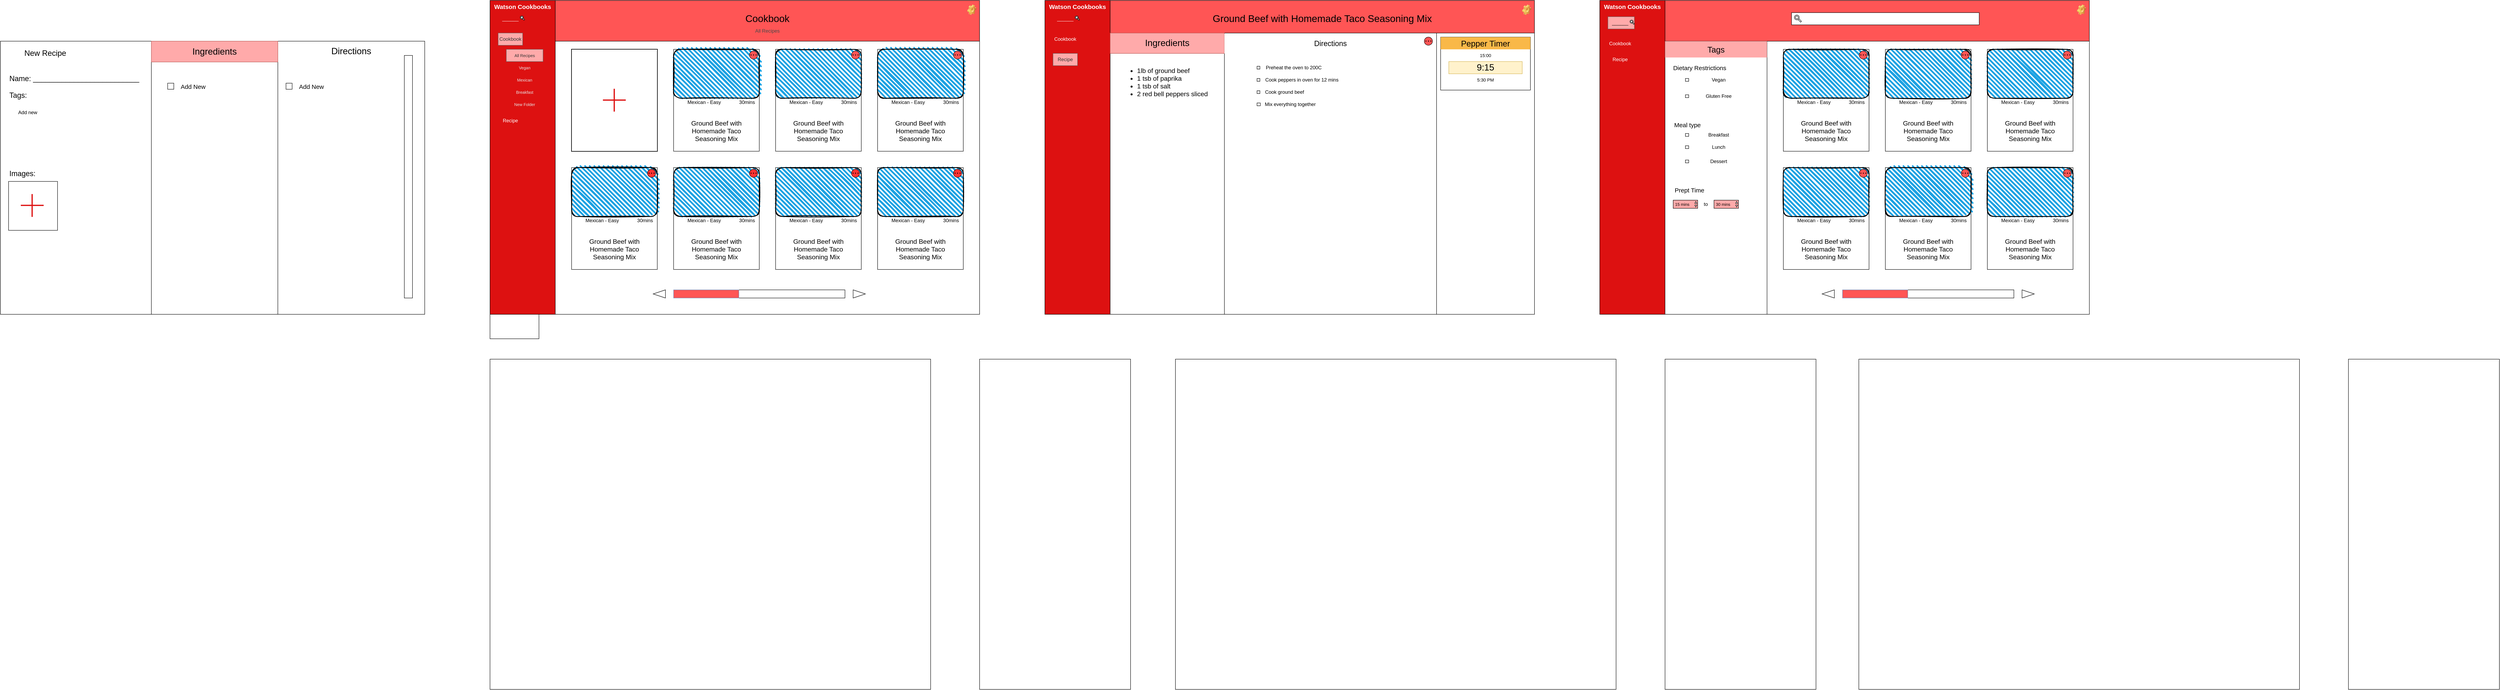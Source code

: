 <mxfile version="21.2.8" type="device">
  <diagram name="Page-1" id="7e0a89b8-554c-2b80-1dc8-d5c74ca68de4">
    <mxGraphModel dx="3236" dy="606" grid="1" gridSize="10" guides="1" tooltips="1" connect="1" arrows="1" fold="1" page="1" pageScale="1" pageWidth="1100" pageHeight="850" background="none" math="0" shadow="0">
      <root>
        <mxCell id="0" />
        <mxCell id="1" parent="0" />
        <mxCell id="IqF8qVAzn-dB3DnFm8-X-1" value="" style="rounded=0;whiteSpace=wrap;html=1;strokeColor=#000000;fillColor=#FF5555;" parent="1" vertex="1">
          <mxGeometry x="160" y="80" width="1040" height="770" as="geometry" />
        </mxCell>
        <mxCell id="IqF8qVAzn-dB3DnFm8-X-10" value="" style="rounded=0;whiteSpace=wrap;html=1;" parent="1" vertex="1">
          <mxGeometry x="160" y="180" width="1040" height="670" as="geometry" />
        </mxCell>
        <mxCell id="IqF8qVAzn-dB3DnFm8-X-130" value="" style="group" parent="1" vertex="1" connectable="0">
          <mxGeometry x="950" y="490" width="210" height="250" as="geometry" />
        </mxCell>
        <mxCell id="IqF8qVAzn-dB3DnFm8-X-131" value="" style="rounded=0;whiteSpace=wrap;html=1;" parent="IqF8qVAzn-dB3DnFm8-X-130" vertex="1">
          <mxGeometry width="210" height="250" as="geometry" />
        </mxCell>
        <mxCell id="IqF8qVAzn-dB3DnFm8-X-133" value="Ground Beef with Homemade Taco Seasoning Mix" style="text;html=1;strokeColor=none;fillColor=none;align=center;verticalAlign=middle;whiteSpace=wrap;rounded=0;fontSize=16;" parent="IqF8qVAzn-dB3DnFm8-X-130" vertex="1">
          <mxGeometry x="10" y="160" width="190" height="80" as="geometry" />
        </mxCell>
        <mxCell id="IqF8qVAzn-dB3DnFm8-X-134" value="Mexican - Easy" style="text;html=1;strokeColor=none;fillColor=none;align=center;verticalAlign=middle;whiteSpace=wrap;rounded=0;" parent="IqF8qVAzn-dB3DnFm8-X-130" vertex="1">
          <mxGeometry y="120" width="150" height="20" as="geometry" />
        </mxCell>
        <mxCell id="IqF8qVAzn-dB3DnFm8-X-135" value="30mins" style="text;html=1;strokeColor=none;fillColor=none;align=center;verticalAlign=middle;whiteSpace=wrap;rounded=0;" parent="IqF8qVAzn-dB3DnFm8-X-130" vertex="1">
          <mxGeometry x="150" y="120" width="60" height="20" as="geometry" />
        </mxCell>
        <mxCell id="IqF8qVAzn-dB3DnFm8-X-118" value="" style="group" parent="1" vertex="1" connectable="0">
          <mxGeometry x="450" y="490" width="210" height="250" as="geometry" />
        </mxCell>
        <mxCell id="IqF8qVAzn-dB3DnFm8-X-119" value="" style="rounded=0;whiteSpace=wrap;html=1;" parent="IqF8qVAzn-dB3DnFm8-X-118" vertex="1">
          <mxGeometry width="210" height="250" as="geometry" />
        </mxCell>
        <mxCell id="IqF8qVAzn-dB3DnFm8-X-121" value="Ground Beef with Homemade Taco Seasoning Mix" style="text;html=1;strokeColor=none;fillColor=none;align=center;verticalAlign=middle;whiteSpace=wrap;rounded=0;fontSize=16;" parent="IqF8qVAzn-dB3DnFm8-X-118" vertex="1">
          <mxGeometry x="10" y="160" width="190" height="80" as="geometry" />
        </mxCell>
        <mxCell id="IqF8qVAzn-dB3DnFm8-X-122" value="Mexican - Easy" style="text;html=1;strokeColor=none;fillColor=none;align=center;verticalAlign=middle;whiteSpace=wrap;rounded=0;" parent="IqF8qVAzn-dB3DnFm8-X-118" vertex="1">
          <mxGeometry y="120" width="150" height="20" as="geometry" />
        </mxCell>
        <mxCell id="IqF8qVAzn-dB3DnFm8-X-123" value="30mins" style="text;html=1;strokeColor=none;fillColor=none;align=center;verticalAlign=middle;whiteSpace=wrap;rounded=0;" parent="IqF8qVAzn-dB3DnFm8-X-118" vertex="1">
          <mxGeometry x="150" y="120" width="60" height="20" as="geometry" />
        </mxCell>
        <mxCell id="IqF8qVAzn-dB3DnFm8-X-2" value="" style="rounded=0;whiteSpace=wrap;html=1;fillColor=#DD1111;" parent="1" vertex="1">
          <mxGeometry y="80" width="160" height="770" as="geometry" />
        </mxCell>
        <mxCell id="IqF8qVAzn-dB3DnFm8-X-4" value="Cookbook" style="text;html=1;align=center;verticalAlign=middle;whiteSpace=wrap;rounded=0;fillColor=#FFAAAA;fontColor=#333333;strokeColor=#666666;" parent="1" vertex="1">
          <mxGeometry x="20" y="160" width="60" height="30" as="geometry" />
        </mxCell>
        <mxCell id="IqF8qVAzn-dB3DnFm8-X-8" value="Cookbook" style="text;html=1;strokeColor=none;fillColor=none;align=center;verticalAlign=middle;whiteSpace=wrap;rounded=0;fontSize=24;" parent="1" vertex="1">
          <mxGeometry x="650" y="110" width="60" height="30" as="geometry" />
        </mxCell>
        <mxCell id="IqF8qVAzn-dB3DnFm8-X-9" value="" style="shape=image;html=1;verticalLabelPosition=bottom;verticalAlign=top;imageAspect=1;aspect=fixed;image=img/clipart/Gear_128x128.png" parent="1" vertex="1">
          <mxGeometry x="1170" y="90" width="22" height="25.81" as="geometry" />
        </mxCell>
        <mxCell id="IqF8qVAzn-dB3DnFm8-X-32" value="" style="rounded=0;whiteSpace=wrap;html=1;" parent="1" vertex="1">
          <mxGeometry x="490" y="790" width="380" height="20" as="geometry" />
        </mxCell>
        <mxCell id="IqF8qVAzn-dB3DnFm8-X-33" value="" style="triangle;whiteSpace=wrap;html=1;fillColor=#FFFFFF;" parent="1" vertex="1">
          <mxGeometry x="890" y="790" width="30" height="20" as="geometry" />
        </mxCell>
        <mxCell id="IqF8qVAzn-dB3DnFm8-X-34" value="" style="triangle;whiteSpace=wrap;html=1;rotation=-180;fillColor=#FFFFFF;" parent="1" vertex="1">
          <mxGeometry x="400" y="790" width="30" height="20" as="geometry" />
        </mxCell>
        <mxCell id="IqF8qVAzn-dB3DnFm8-X-35" value="" style="rounded=0;whiteSpace=wrap;html=1;fillColor=#FF5555;strokeColor=#6c8ebf;" parent="1" vertex="1">
          <mxGeometry x="450" y="790" width="160" height="20" as="geometry" />
        </mxCell>
        <mxCell id="IqF8qVAzn-dB3DnFm8-X-51" value="" style="group" parent="1" vertex="1" connectable="0">
          <mxGeometry x="20.0" y="110" width="64.828" height="30" as="geometry" />
        </mxCell>
        <mxCell id="IqF8qVAzn-dB3DnFm8-X-3" value="______" style="text;html=1;strokeColor=none;fillColor=none;align=center;verticalAlign=middle;whiteSpace=wrap;rounded=0;fontColor=#ffffff;" parent="IqF8qVAzn-dB3DnFm8-X-51" vertex="1">
          <mxGeometry width="60" height="30" as="geometry" />
        </mxCell>
        <mxCell id="IqF8qVAzn-dB3DnFm8-X-6" value="" style="ellipse;shape=doubleEllipse;whiteSpace=wrap;html=1;aspect=fixed;movable=1;resizable=1;rotatable=1;deletable=1;editable=1;locked=0;connectable=1;" parent="IqF8qVAzn-dB3DnFm8-X-51" vertex="1">
          <mxGeometry x="54" y="8" width="8" height="8" as="geometry" />
        </mxCell>
        <mxCell id="IqF8qVAzn-dB3DnFm8-X-7" value="" style="rounded=0;whiteSpace=wrap;html=1;rotation=45;" parent="IqF8qVAzn-dB3DnFm8-X-51" vertex="1">
          <mxGeometry x="59" y="15" width="6" height="2" as="geometry" />
        </mxCell>
        <mxCell id="IqF8qVAzn-dB3DnFm8-X-58" value="" style="group" parent="1" vertex="1" connectable="0">
          <mxGeometry x="450" y="200" width="210" height="250" as="geometry" />
        </mxCell>
        <mxCell id="IqF8qVAzn-dB3DnFm8-X-28" value="" style="rounded=0;whiteSpace=wrap;html=1;" parent="IqF8qVAzn-dB3DnFm8-X-58" vertex="1">
          <mxGeometry width="210" height="250" as="geometry" />
        </mxCell>
        <mxCell id="IqF8qVAzn-dB3DnFm8-X-36" value="" style="rounded=1;whiteSpace=wrap;html=1;strokeWidth=2;fillWeight=4;hachureGap=8;hachureAngle=45;fillColor=#1ba1e2;sketch=1;" parent="IqF8qVAzn-dB3DnFm8-X-58" vertex="1">
          <mxGeometry width="210" height="120" as="geometry" />
        </mxCell>
        <mxCell id="IqF8qVAzn-dB3DnFm8-X-43" value="Ground Beef with Homemade Taco Seasoning Mix" style="text;html=1;strokeColor=none;fillColor=none;align=center;verticalAlign=middle;whiteSpace=wrap;rounded=0;fontSize=16;" parent="IqF8qVAzn-dB3DnFm8-X-58" vertex="1">
          <mxGeometry x="10" y="160" width="190" height="80" as="geometry" />
        </mxCell>
        <mxCell id="IqF8qVAzn-dB3DnFm8-X-53" value="Mexican - Easy" style="text;html=1;strokeColor=none;fillColor=none;align=center;verticalAlign=middle;whiteSpace=wrap;rounded=0;" parent="IqF8qVAzn-dB3DnFm8-X-58" vertex="1">
          <mxGeometry y="120" width="150" height="20" as="geometry" />
        </mxCell>
        <mxCell id="IqF8qVAzn-dB3DnFm8-X-54" value="30mins" style="text;html=1;strokeColor=none;fillColor=none;align=center;verticalAlign=middle;whiteSpace=wrap;rounded=0;" parent="IqF8qVAzn-dB3DnFm8-X-58" vertex="1">
          <mxGeometry x="150" y="120" width="60" height="20" as="geometry" />
        </mxCell>
        <mxCell id="IqF8qVAzn-dB3DnFm8-X-59" value="" style="group;strokeColor=default;strokeWidth=2;" parent="1" vertex="1" connectable="0">
          <mxGeometry x="200" y="200" width="210" height="250" as="geometry" />
        </mxCell>
        <mxCell id="IqF8qVAzn-dB3DnFm8-X-56" value="" style="rounded=0;whiteSpace=wrap;html=1;fillColor=#FFFFFF;" parent="IqF8qVAzn-dB3DnFm8-X-59" vertex="1">
          <mxGeometry width="210.0" height="250" as="geometry" />
        </mxCell>
        <mxCell id="IqF8qVAzn-dB3DnFm8-X-17" value="" style="group;fontStyle=0;strokeWidth=5;strokeColor=none;" parent="IqF8qVAzn-dB3DnFm8-X-59" vertex="1" connectable="0">
          <mxGeometry x="86.75" y="106.75" width="36.5" height="36.5" as="geometry" />
        </mxCell>
        <mxCell id="IqF8qVAzn-dB3DnFm8-X-12" value="" style="endArrow=none;html=1;rounded=1;strokeWidth=3;strokeColor=#DD1111;" parent="IqF8qVAzn-dB3DnFm8-X-17" edge="1">
          <mxGeometry width="50" height="50" relative="1" as="geometry">
            <mxPoint x="-10" y="17.75" as="sourcePoint" />
            <mxPoint x="46" y="17.75" as="targetPoint" />
          </mxGeometry>
        </mxCell>
        <mxCell id="IqF8qVAzn-dB3DnFm8-X-13" value="" style="endArrow=none;html=1;rounded=1;strokeWidth=3;strokeColor=#DD1111;" parent="IqF8qVAzn-dB3DnFm8-X-17" edge="1">
          <mxGeometry width="50" height="50" relative="1" as="geometry">
            <mxPoint x="17.75" y="-10" as="sourcePoint" />
            <mxPoint x="17.75" y="46" as="targetPoint" />
          </mxGeometry>
        </mxCell>
        <mxCell id="IqF8qVAzn-dB3DnFm8-X-60" value="" style="group" parent="1" vertex="1" connectable="0">
          <mxGeometry x="700" y="200" width="460" height="250" as="geometry" />
        </mxCell>
        <mxCell id="IqF8qVAzn-dB3DnFm8-X-61" value="" style="rounded=0;whiteSpace=wrap;html=1;" parent="IqF8qVAzn-dB3DnFm8-X-60" vertex="1">
          <mxGeometry width="210" height="250" as="geometry" />
        </mxCell>
        <mxCell id="IqF8qVAzn-dB3DnFm8-X-63" value="Ground Beef with Homemade Taco Seasoning Mix" style="text;html=1;strokeColor=none;fillColor=none;align=center;verticalAlign=middle;whiteSpace=wrap;rounded=0;fontSize=16;" parent="IqF8qVAzn-dB3DnFm8-X-60" vertex="1">
          <mxGeometry x="10" y="160" width="190" height="80" as="geometry" />
        </mxCell>
        <mxCell id="IqF8qVAzn-dB3DnFm8-X-64" value="Mexican - Easy" style="text;html=1;strokeColor=none;fillColor=none;align=center;verticalAlign=middle;whiteSpace=wrap;rounded=0;" parent="IqF8qVAzn-dB3DnFm8-X-60" vertex="1">
          <mxGeometry y="120" width="150" height="20" as="geometry" />
        </mxCell>
        <mxCell id="IqF8qVAzn-dB3DnFm8-X-65" value="30mins" style="text;html=1;strokeColor=none;fillColor=none;align=center;verticalAlign=middle;whiteSpace=wrap;rounded=0;" parent="IqF8qVAzn-dB3DnFm8-X-60" vertex="1">
          <mxGeometry x="150" y="120" width="60" height="20" as="geometry" />
        </mxCell>
        <mxCell id="IqF8qVAzn-dB3DnFm8-X-143" value="" style="rounded=1;whiteSpace=wrap;html=1;strokeWidth=2;fillWeight=4;hachureGap=8;hachureAngle=45;fillColor=#1ba1e2;sketch=1;" parent="IqF8qVAzn-dB3DnFm8-X-60" vertex="1">
          <mxGeometry width="210" height="120" as="geometry" />
        </mxCell>
        <mxCell id="IqF8qVAzn-dB3DnFm8-X-144" value="..." style="ellipse;whiteSpace=wrap;html=1;aspect=fixed;spacingTop=0;verticalAlign=middle;align=center;spacingLeft=0;spacingBottom=12;fontSize=22;fillColor=#FF5555;" parent="IqF8qVAzn-dB3DnFm8-X-60" vertex="1">
          <mxGeometry x="186" y="4" width="20" height="20" as="geometry" />
        </mxCell>
        <mxCell id="IqF8qVAzn-dB3DnFm8-X-147" value="" style="rounded=1;whiteSpace=wrap;html=1;strokeWidth=2;fillWeight=4;hachureGap=8;hachureAngle=45;fillColor=#1ba1e2;sketch=1;" parent="IqF8qVAzn-dB3DnFm8-X-60" vertex="1">
          <mxGeometry x="250" width="210" height="120" as="geometry" />
        </mxCell>
        <mxCell id="IqF8qVAzn-dB3DnFm8-X-148" value="..." style="ellipse;whiteSpace=wrap;html=1;aspect=fixed;spacingTop=0;verticalAlign=middle;align=center;spacingLeft=0;spacingBottom=12;fontSize=22;" parent="IqF8qVAzn-dB3DnFm8-X-60" vertex="1">
          <mxGeometry x="436" y="4" width="20" height="20" as="geometry" />
        </mxCell>
        <mxCell id="IqF8qVAzn-dB3DnFm8-X-66" value="" style="group" parent="1" vertex="1" connectable="0">
          <mxGeometry x="950" y="200" width="210" height="250" as="geometry" />
        </mxCell>
        <mxCell id="IqF8qVAzn-dB3DnFm8-X-67" value="" style="rounded=0;whiteSpace=wrap;html=1;" parent="IqF8qVAzn-dB3DnFm8-X-66" vertex="1">
          <mxGeometry width="210" height="250" as="geometry" />
        </mxCell>
        <mxCell id="IqF8qVAzn-dB3DnFm8-X-69" value="Ground Beef with Homemade Taco Seasoning Mix" style="text;html=1;strokeColor=none;fillColor=none;align=center;verticalAlign=middle;whiteSpace=wrap;rounded=0;fontSize=16;" parent="IqF8qVAzn-dB3DnFm8-X-66" vertex="1">
          <mxGeometry x="10" y="160" width="190" height="80" as="geometry" />
        </mxCell>
        <mxCell id="IqF8qVAzn-dB3DnFm8-X-70" value="Mexican - Easy" style="text;html=1;strokeColor=none;fillColor=none;align=center;verticalAlign=middle;whiteSpace=wrap;rounded=0;" parent="IqF8qVAzn-dB3DnFm8-X-66" vertex="1">
          <mxGeometry y="120" width="150" height="20" as="geometry" />
        </mxCell>
        <mxCell id="IqF8qVAzn-dB3DnFm8-X-71" value="30mins" style="text;html=1;strokeColor=none;fillColor=none;align=center;verticalAlign=middle;whiteSpace=wrap;rounded=0;" parent="IqF8qVAzn-dB3DnFm8-X-66" vertex="1">
          <mxGeometry x="150" y="120" width="60" height="20" as="geometry" />
        </mxCell>
        <mxCell id="IqF8qVAzn-dB3DnFm8-X-145" value="" style="rounded=1;whiteSpace=wrap;html=1;strokeWidth=2;fillWeight=4;hachureGap=8;hachureAngle=45;fillColor=#1ba1e2;sketch=1;" parent="IqF8qVAzn-dB3DnFm8-X-66" vertex="1">
          <mxGeometry width="210" height="120" as="geometry" />
        </mxCell>
        <mxCell id="IqF8qVAzn-dB3DnFm8-X-146" value="..." style="ellipse;whiteSpace=wrap;html=1;aspect=fixed;spacingTop=0;verticalAlign=middle;align=center;spacingLeft=0;spacingBottom=12;fontSize=22;fillColor=#FF5555;" parent="IqF8qVAzn-dB3DnFm8-X-66" vertex="1">
          <mxGeometry x="186" y="4" width="20" height="20" as="geometry" />
        </mxCell>
        <mxCell id="IqF8qVAzn-dB3DnFm8-X-100" value="" style="group" parent="1" vertex="1" connectable="0">
          <mxGeometry x="450" y="200" width="750" height="650" as="geometry" />
        </mxCell>
        <mxCell id="IqF8qVAzn-dB3DnFm8-X-101" value="" style="rounded=0;whiteSpace=wrap;html=1;" parent="IqF8qVAzn-dB3DnFm8-X-100" vertex="1">
          <mxGeometry width="210" height="250" as="geometry" />
        </mxCell>
        <mxCell id="IqF8qVAzn-dB3DnFm8-X-102" value="" style="rounded=1;whiteSpace=wrap;html=1;strokeWidth=2;fillWeight=4;hachureGap=8;hachureAngle=45;fillColor=#1ba1e2;sketch=1;" parent="IqF8qVAzn-dB3DnFm8-X-100" vertex="1">
          <mxGeometry width="210" height="120" as="geometry" />
        </mxCell>
        <mxCell id="IqF8qVAzn-dB3DnFm8-X-103" value="Ground Beef with Homemade Taco Seasoning Mix" style="text;html=1;strokeColor=none;fillColor=none;align=center;verticalAlign=middle;whiteSpace=wrap;rounded=0;fontSize=16;" parent="IqF8qVAzn-dB3DnFm8-X-100" vertex="1">
          <mxGeometry x="10" y="160" width="190" height="80" as="geometry" />
        </mxCell>
        <mxCell id="IqF8qVAzn-dB3DnFm8-X-104" value="Mexican - Easy" style="text;html=1;strokeColor=none;fillColor=none;align=center;verticalAlign=middle;whiteSpace=wrap;rounded=0;" parent="IqF8qVAzn-dB3DnFm8-X-100" vertex="1">
          <mxGeometry y="120" width="150" height="20" as="geometry" />
        </mxCell>
        <mxCell id="IqF8qVAzn-dB3DnFm8-X-105" value="30mins" style="text;html=1;strokeColor=none;fillColor=none;align=center;verticalAlign=middle;whiteSpace=wrap;rounded=0;" parent="IqF8qVAzn-dB3DnFm8-X-100" vertex="1">
          <mxGeometry x="150" y="120" width="60" height="20" as="geometry" />
        </mxCell>
        <mxCell id="IqF8qVAzn-dB3DnFm8-X-55" value="..." style="ellipse;whiteSpace=wrap;html=1;aspect=fixed;spacingTop=0;verticalAlign=middle;align=center;spacingLeft=0;spacingBottom=12;fontSize=22;" parent="IqF8qVAzn-dB3DnFm8-X-100" vertex="1">
          <mxGeometry x="186" y="4" width="20" height="20" as="geometry" />
        </mxCell>
        <mxCell id="SdurLJeBYAYdMFXDzEq1-116" value="" style="group" parent="IqF8qVAzn-dB3DnFm8-X-100" vertex="1" connectable="0">
          <mxGeometry width="750" height="650" as="geometry" />
        </mxCell>
        <mxCell id="SdurLJeBYAYdMFXDzEq1-117" value="" style="rounded=0;whiteSpace=wrap;html=1;" parent="SdurLJeBYAYdMFXDzEq1-116" vertex="1">
          <mxGeometry width="210" height="250" as="geometry" />
        </mxCell>
        <mxCell id="SdurLJeBYAYdMFXDzEq1-118" value="" style="rounded=1;whiteSpace=wrap;html=1;strokeWidth=2;fillWeight=4;hachureGap=8;hachureAngle=45;fillColor=#1ba1e2;sketch=1;" parent="SdurLJeBYAYdMFXDzEq1-116" vertex="1">
          <mxGeometry width="210" height="120" as="geometry" />
        </mxCell>
        <mxCell id="SdurLJeBYAYdMFXDzEq1-119" value="Ground Beef with Homemade Taco Seasoning Mix" style="text;html=1;strokeColor=none;fillColor=none;align=center;verticalAlign=middle;whiteSpace=wrap;rounded=0;fontSize=16;" parent="SdurLJeBYAYdMFXDzEq1-116" vertex="1">
          <mxGeometry x="10" y="160" width="190" height="80" as="geometry" />
        </mxCell>
        <mxCell id="SdurLJeBYAYdMFXDzEq1-120" value="Mexican - Easy" style="text;html=1;strokeColor=none;fillColor=none;align=center;verticalAlign=middle;whiteSpace=wrap;rounded=0;" parent="SdurLJeBYAYdMFXDzEq1-116" vertex="1">
          <mxGeometry y="120" width="150" height="20" as="geometry" />
        </mxCell>
        <mxCell id="SdurLJeBYAYdMFXDzEq1-121" value="30mins" style="text;html=1;strokeColor=none;fillColor=none;align=center;verticalAlign=middle;whiteSpace=wrap;rounded=0;" parent="SdurLJeBYAYdMFXDzEq1-116" vertex="1">
          <mxGeometry x="150" y="120" width="60" height="20" as="geometry" />
        </mxCell>
        <mxCell id="SdurLJeBYAYdMFXDzEq1-122" value="..." style="ellipse;whiteSpace=wrap;html=1;aspect=fixed;spacingTop=0;verticalAlign=middle;align=center;spacingLeft=0;spacingBottom=12;fontSize=22;fillColor=#FF5555;" parent="SdurLJeBYAYdMFXDzEq1-116" vertex="1">
          <mxGeometry x="186" y="4" width="20" height="20" as="geometry" />
        </mxCell>
        <mxCell id="IqF8qVAzn-dB3DnFm8-X-112" value="" style="group" parent="1" vertex="1" connectable="0">
          <mxGeometry x="200" y="490" width="460" height="250" as="geometry" />
        </mxCell>
        <mxCell id="IqF8qVAzn-dB3DnFm8-X-113" value="" style="rounded=0;whiteSpace=wrap;html=1;" parent="IqF8qVAzn-dB3DnFm8-X-112" vertex="1">
          <mxGeometry width="210" height="250" as="geometry" />
        </mxCell>
        <mxCell id="IqF8qVAzn-dB3DnFm8-X-115" value="Ground Beef with Homemade Taco Seasoning Mix" style="text;html=1;strokeColor=none;fillColor=none;align=center;verticalAlign=middle;whiteSpace=wrap;rounded=0;fontSize=16;" parent="IqF8qVAzn-dB3DnFm8-X-112" vertex="1">
          <mxGeometry x="10" y="160" width="190" height="80" as="geometry" />
        </mxCell>
        <mxCell id="IqF8qVAzn-dB3DnFm8-X-116" value="Mexican - Easy" style="text;html=1;strokeColor=none;fillColor=none;align=center;verticalAlign=middle;whiteSpace=wrap;rounded=0;" parent="IqF8qVAzn-dB3DnFm8-X-112" vertex="1">
          <mxGeometry y="120" width="150" height="20" as="geometry" />
        </mxCell>
        <mxCell id="IqF8qVAzn-dB3DnFm8-X-117" value="30mins" style="text;html=1;strokeColor=none;fillColor=none;align=center;verticalAlign=middle;whiteSpace=wrap;rounded=0;" parent="IqF8qVAzn-dB3DnFm8-X-112" vertex="1">
          <mxGeometry x="150" y="120" width="60" height="20" as="geometry" />
        </mxCell>
        <mxCell id="IqF8qVAzn-dB3DnFm8-X-149" value="" style="rounded=1;whiteSpace=wrap;html=1;strokeWidth=2;fillWeight=4;hachureGap=8;hachureAngle=45;fillColor=#1ba1e2;sketch=1;" parent="IqF8qVAzn-dB3DnFm8-X-112" vertex="1">
          <mxGeometry width="210" height="120" as="geometry" />
        </mxCell>
        <mxCell id="IqF8qVAzn-dB3DnFm8-X-150" value="..." style="ellipse;whiteSpace=wrap;html=1;aspect=fixed;spacingTop=0;verticalAlign=middle;align=center;spacingLeft=0;spacingBottom=12;fontSize=22;fillColor=#FF3333;" parent="IqF8qVAzn-dB3DnFm8-X-112" vertex="1">
          <mxGeometry x="186" y="4" width="20" height="20" as="geometry" />
        </mxCell>
        <mxCell id="IqF8qVAzn-dB3DnFm8-X-151" value="" style="rounded=1;whiteSpace=wrap;html=1;strokeWidth=2;fillWeight=4;hachureGap=8;hachureAngle=45;fillColor=#1ba1e2;sketch=1;" parent="IqF8qVAzn-dB3DnFm8-X-112" vertex="1">
          <mxGeometry x="250" width="210" height="120" as="geometry" />
        </mxCell>
        <mxCell id="IqF8qVAzn-dB3DnFm8-X-152" value="..." style="ellipse;whiteSpace=wrap;html=1;aspect=fixed;spacingTop=0;verticalAlign=middle;align=center;spacingLeft=0;spacingBottom=12;fontSize=22;fillColor=#FF3333;" parent="IqF8qVAzn-dB3DnFm8-X-112" vertex="1">
          <mxGeometry x="436" y="4" width="20" height="20" as="geometry" />
        </mxCell>
        <mxCell id="IqF8qVAzn-dB3DnFm8-X-124" value="" style="group" parent="1" vertex="1" connectable="0">
          <mxGeometry x="700" y="490" width="460" height="250" as="geometry" />
        </mxCell>
        <mxCell id="IqF8qVAzn-dB3DnFm8-X-125" value="" style="rounded=0;whiteSpace=wrap;html=1;" parent="IqF8qVAzn-dB3DnFm8-X-124" vertex="1">
          <mxGeometry width="210" height="250" as="geometry" />
        </mxCell>
        <mxCell id="IqF8qVAzn-dB3DnFm8-X-127" value="Ground Beef with Homemade Taco Seasoning Mix" style="text;html=1;strokeColor=none;fillColor=none;align=center;verticalAlign=middle;whiteSpace=wrap;rounded=0;fontSize=16;" parent="IqF8qVAzn-dB3DnFm8-X-124" vertex="1">
          <mxGeometry x="10" y="160" width="190" height="80" as="geometry" />
        </mxCell>
        <mxCell id="IqF8qVAzn-dB3DnFm8-X-128" value="Mexican - Easy" style="text;html=1;strokeColor=none;fillColor=none;align=center;verticalAlign=middle;whiteSpace=wrap;rounded=0;" parent="IqF8qVAzn-dB3DnFm8-X-124" vertex="1">
          <mxGeometry y="120" width="150" height="20" as="geometry" />
        </mxCell>
        <mxCell id="IqF8qVAzn-dB3DnFm8-X-129" value="30mins" style="text;html=1;strokeColor=none;fillColor=none;align=center;verticalAlign=middle;whiteSpace=wrap;rounded=0;" parent="IqF8qVAzn-dB3DnFm8-X-124" vertex="1">
          <mxGeometry x="150" y="120" width="60" height="20" as="geometry" />
        </mxCell>
        <mxCell id="IqF8qVAzn-dB3DnFm8-X-153" value="" style="rounded=1;whiteSpace=wrap;html=1;strokeWidth=2;fillWeight=4;hachureGap=8;hachureAngle=45;fillColor=#1ba1e2;sketch=1;" parent="IqF8qVAzn-dB3DnFm8-X-124" vertex="1">
          <mxGeometry width="210" height="120" as="geometry" />
        </mxCell>
        <mxCell id="IqF8qVAzn-dB3DnFm8-X-154" value="..." style="ellipse;whiteSpace=wrap;html=1;aspect=fixed;spacingTop=0;verticalAlign=middle;align=center;spacingLeft=0;spacingBottom=12;fontSize=22;fillColor=#FF3333;" parent="IqF8qVAzn-dB3DnFm8-X-124" vertex="1">
          <mxGeometry x="186" y="4" width="20" height="20" as="geometry" />
        </mxCell>
        <mxCell id="IqF8qVAzn-dB3DnFm8-X-155" value="" style="rounded=1;whiteSpace=wrap;html=1;strokeWidth=2;fillWeight=4;hachureGap=8;hachureAngle=45;fillColor=#1ba1e2;sketch=1;" parent="IqF8qVAzn-dB3DnFm8-X-124" vertex="1">
          <mxGeometry x="250" width="210" height="120" as="geometry" />
        </mxCell>
        <mxCell id="IqF8qVAzn-dB3DnFm8-X-156" value="..." style="ellipse;whiteSpace=wrap;html=1;aspect=fixed;spacingTop=0;verticalAlign=middle;align=center;spacingLeft=0;spacingBottom=12;fontSize=22;fillColor=#FF3333;" parent="IqF8qVAzn-dB3DnFm8-X-124" vertex="1">
          <mxGeometry x="436" y="4" width="20" height="20" as="geometry" />
        </mxCell>
        <mxCell id="IqF8qVAzn-dB3DnFm8-X-159" value="All Recipes" style="text;html=1;strokeColor=none;fillColor=none;align=center;verticalAlign=middle;whiteSpace=wrap;rounded=0;fontColor=#4a4a4a;" parent="1" vertex="1">
          <mxGeometry x="640" y="140" width="80" height="30" as="geometry" />
        </mxCell>
        <mxCell id="IqF8qVAzn-dB3DnFm8-X-160" value="All Recipes" style="text;html=1;strokeColor=#666666;fillColor=#FFAAAA;align=center;verticalAlign=middle;whiteSpace=wrap;rounded=0;fontSize=10;fontColor=#333333;" parent="1" vertex="1">
          <mxGeometry x="40" y="200" width="90" height="30" as="geometry" />
        </mxCell>
        <mxCell id="IqF8qVAzn-dB3DnFm8-X-161" value="Vegan" style="text;html=1;strokeColor=none;fillColor=none;align=center;verticalAlign=middle;whiteSpace=wrap;rounded=0;fontSize=10;fontColor=#E6E6E6;" parent="1" vertex="1">
          <mxGeometry x="40" y="230" width="90" height="30" as="geometry" />
        </mxCell>
        <mxCell id="IqF8qVAzn-dB3DnFm8-X-162" value="Mexican" style="text;html=1;strokeColor=none;fillColor=none;align=center;verticalAlign=middle;whiteSpace=wrap;rounded=0;fontSize=10;fontColor=#E6E6E6;" parent="1" vertex="1">
          <mxGeometry x="40" y="260" width="90" height="30" as="geometry" />
        </mxCell>
        <mxCell id="IqF8qVAzn-dB3DnFm8-X-163" value="Breakfast" style="text;html=1;strokeColor=none;fillColor=none;align=center;verticalAlign=middle;whiteSpace=wrap;rounded=0;fontSize=10;fontColor=#E6E6E6;" parent="1" vertex="1">
          <mxGeometry x="40" y="290" width="90" height="30" as="geometry" />
        </mxCell>
        <mxCell id="IqF8qVAzn-dB3DnFm8-X-164" value="New Folder" style="text;html=1;strokeColor=none;fillColor=none;align=center;verticalAlign=middle;whiteSpace=wrap;rounded=0;fontSize=10;fontColor=#E6E6E6;" parent="1" vertex="1">
          <mxGeometry x="40" y="320" width="90" height="30" as="geometry" />
        </mxCell>
        <mxCell id="IqF8qVAzn-dB3DnFm8-X-165" value="Recipe" style="text;html=1;strokeColor=none;fillColor=none;align=center;verticalAlign=middle;whiteSpace=wrap;rounded=0;fontColor=#FFFFFF;" parent="1" vertex="1">
          <mxGeometry x="20" y="360" width="60" height="30" as="geometry" />
        </mxCell>
        <mxCell id="IqF8qVAzn-dB3DnFm8-X-166" value="" style="rounded=0;whiteSpace=wrap;html=1;fillColor=#FF5555;" parent="1" vertex="1">
          <mxGeometry x="1520" y="80" width="1040" height="770" as="geometry" />
        </mxCell>
        <mxCell id="IqF8qVAzn-dB3DnFm8-X-167" value="" style="rounded=0;whiteSpace=wrap;html=1;" parent="1" vertex="1">
          <mxGeometry x="1520" y="160" width="1040" height="690" as="geometry" />
        </mxCell>
        <mxCell id="IqF8qVAzn-dB3DnFm8-X-178" value="" style="rounded=0;whiteSpace=wrap;html=1;fillColor=#DD1111;" parent="1" vertex="1">
          <mxGeometry x="1360" y="80" width="160" height="770" as="geometry" />
        </mxCell>
        <mxCell id="IqF8qVAzn-dB3DnFm8-X-179" value="Cookbook" style="text;html=1;align=center;verticalAlign=middle;whiteSpace=wrap;rounded=0;fontColor=#FFFFFF;" parent="1" vertex="1">
          <mxGeometry x="1380" y="160" width="60" height="30" as="geometry" />
        </mxCell>
        <mxCell id="IqF8qVAzn-dB3DnFm8-X-180" value="Ground Beef with Homemade Taco Seasoning Mix" style="text;html=1;strokeColor=none;fillColor=none;align=center;verticalAlign=middle;whiteSpace=wrap;rounded=0;fontSize=24;" parent="1" vertex="1">
          <mxGeometry x="1520" y="110" width="1040" height="30" as="geometry" />
        </mxCell>
        <mxCell id="IqF8qVAzn-dB3DnFm8-X-181" value="" style="shape=image;html=1;verticalLabelPosition=bottom;verticalAlign=top;imageAspect=1;aspect=fixed;image=img/clipart/Gear_128x128.png" parent="1" vertex="1">
          <mxGeometry x="2530" y="90" width="22" height="25.81" as="geometry" />
        </mxCell>
        <mxCell id="IqF8qVAzn-dB3DnFm8-X-186" value="" style="group;fontColor=#FFFFFF;" parent="1" vertex="1" connectable="0">
          <mxGeometry x="1380" y="110" width="64.828" height="30" as="geometry" />
        </mxCell>
        <mxCell id="IqF8qVAzn-dB3DnFm8-X-187" value="______" style="text;html=1;strokeColor=none;fillColor=none;align=center;verticalAlign=middle;whiteSpace=wrap;rounded=0;fontColor=#FFFFFF;" parent="IqF8qVAzn-dB3DnFm8-X-186" vertex="1">
          <mxGeometry width="60" height="30" as="geometry" />
        </mxCell>
        <mxCell id="IqF8qVAzn-dB3DnFm8-X-188" value="" style="ellipse;shape=doubleEllipse;whiteSpace=wrap;html=1;aspect=fixed;movable=1;resizable=1;rotatable=1;deletable=1;editable=1;locked=0;connectable=1;" parent="IqF8qVAzn-dB3DnFm8-X-186" vertex="1">
          <mxGeometry x="54" y="8" width="8" height="8" as="geometry" />
        </mxCell>
        <mxCell id="IqF8qVAzn-dB3DnFm8-X-189" value="" style="rounded=0;whiteSpace=wrap;html=1;rotation=45;" parent="IqF8qVAzn-dB3DnFm8-X-186" vertex="1">
          <mxGeometry x="59" y="15" width="6" height="2" as="geometry" />
        </mxCell>
        <mxCell id="IqF8qVAzn-dB3DnFm8-X-248" value="Recipe" style="text;html=1;strokeColor=#666666;fillColor=#FFAAAA;align=center;verticalAlign=middle;whiteSpace=wrap;rounded=0;fontColor=#333333;" parent="1" vertex="1">
          <mxGeometry x="1380" y="210" width="60" height="30" as="geometry" />
        </mxCell>
        <mxCell id="IqF8qVAzn-dB3DnFm8-X-250" value="" style="rounded=0;whiteSpace=wrap;html=1;strokeWidth=1;" parent="1" vertex="1">
          <mxGeometry x="1520" y="160" width="280" height="690" as="geometry" />
        </mxCell>
        <mxCell id="IqF8qVAzn-dB3DnFm8-X-251" value="Ingredients" style="text;html=1;strokeColor=#b85450;fillColor=#FFAAAA;align=center;verticalAlign=middle;whiteSpace=wrap;rounded=0;fontSize=22;" parent="1" vertex="1">
          <mxGeometry x="1520" y="160" width="280" height="50" as="geometry" />
        </mxCell>
        <mxCell id="IqF8qVAzn-dB3DnFm8-X-254" value="&lt;ul style=&quot;font-size: 16px;&quot;&gt;&lt;li style=&quot;font-size: 16px;&quot;&gt;1lb of ground beef&lt;/li&gt;&lt;li style=&quot;font-size: 16px;&quot;&gt;1 tsb of paprika&lt;/li&gt;&lt;li style=&quot;font-size: 16px;&quot;&gt;1 tsb of salt&lt;/li&gt;&lt;li style=&quot;font-size: 16px;&quot;&gt;2 red bell peppers sliced&lt;/li&gt;&lt;/ul&gt;" style="text;strokeColor=none;fillColor=none;align=left;verticalAlign=middle;spacingLeft=4;spacingRight=4;overflow=hidden;points=[[0,0.5],[1,0.5]];portConstraint=eastwest;rotatable=0;whiteSpace=wrap;html=1;fontSize=16;" parent="1" vertex="1">
          <mxGeometry x="1540" y="224" width="240" height="96" as="geometry" />
        </mxCell>
        <mxCell id="IqF8qVAzn-dB3DnFm8-X-255" value="Directions" style="text;html=1;strokeColor=none;fillColor=default;align=center;verticalAlign=middle;whiteSpace=wrap;rounded=0;fontSize=18;" parent="1" vertex="1">
          <mxGeometry x="1800" y="162" width="520" height="48" as="geometry" />
        </mxCell>
        <mxCell id="SdurLJeBYAYdMFXDzEq1-5" value="" style="group" parent="1" vertex="1" connectable="0">
          <mxGeometry x="1880" y="230" width="190" height="30" as="geometry" />
        </mxCell>
        <mxCell id="SdurLJeBYAYdMFXDzEq1-2" value="Preheat the oven to 200C" style="text;html=1;strokeColor=none;fillColor=none;align=center;verticalAlign=middle;whiteSpace=wrap;rounded=0;" parent="SdurLJeBYAYdMFXDzEq1-5" vertex="1">
          <mxGeometry x="10" width="160" height="30" as="geometry" />
        </mxCell>
        <mxCell id="SdurLJeBYAYdMFXDzEq1-3" value="" style="rounded=0;whiteSpace=wrap;html=1;" parent="SdurLJeBYAYdMFXDzEq1-5" vertex="1">
          <mxGeometry y="11.5" width="7" height="7" as="geometry" />
        </mxCell>
        <mxCell id="SdurLJeBYAYdMFXDzEq1-6" value="" style="group" parent="1" vertex="1" connectable="0">
          <mxGeometry x="1880" y="260" width="230" height="30" as="geometry" />
        </mxCell>
        <mxCell id="SdurLJeBYAYdMFXDzEq1-7" value="Cook peppers in oven for 12 mins" style="text;html=1;strokeColor=none;fillColor=none;align=center;verticalAlign=middle;whiteSpace=wrap;rounded=0;" parent="SdurLJeBYAYdMFXDzEq1-6" vertex="1">
          <mxGeometry x="10" width="200" height="30" as="geometry" />
        </mxCell>
        <mxCell id="SdurLJeBYAYdMFXDzEq1-8" value="" style="rounded=0;whiteSpace=wrap;html=1;" parent="SdurLJeBYAYdMFXDzEq1-6" vertex="1">
          <mxGeometry y="11.5" width="7" height="7" as="geometry" />
        </mxCell>
        <mxCell id="SdurLJeBYAYdMFXDzEq1-9" value="" style="group" parent="1" vertex="1" connectable="0">
          <mxGeometry x="1880" y="290" width="140" height="30" as="geometry" />
        </mxCell>
        <mxCell id="SdurLJeBYAYdMFXDzEq1-10" value="Cook ground beef" style="text;html=1;strokeColor=none;fillColor=none;align=center;verticalAlign=middle;whiteSpace=wrap;rounded=0;" parent="SdurLJeBYAYdMFXDzEq1-9" vertex="1">
          <mxGeometry x="10" width="115" height="30" as="geometry" />
        </mxCell>
        <mxCell id="SdurLJeBYAYdMFXDzEq1-11" value="" style="rounded=0;whiteSpace=wrap;html=1;" parent="SdurLJeBYAYdMFXDzEq1-9" vertex="1">
          <mxGeometry y="11.5" width="7" height="7" as="geometry" />
        </mxCell>
        <mxCell id="SdurLJeBYAYdMFXDzEq1-12" value="" style="group" parent="1" vertex="1" connectable="0">
          <mxGeometry x="1880" y="320" width="160" height="30" as="geometry" />
        </mxCell>
        <mxCell id="SdurLJeBYAYdMFXDzEq1-13" value="Mix everything together" style="text;html=1;strokeColor=none;fillColor=none;align=center;verticalAlign=middle;whiteSpace=wrap;rounded=0;" parent="SdurLJeBYAYdMFXDzEq1-12" vertex="1">
          <mxGeometry x="11.43" width="141" height="30" as="geometry" />
        </mxCell>
        <mxCell id="SdurLJeBYAYdMFXDzEq1-14" value="" style="rounded=0;whiteSpace=wrap;html=1;" parent="SdurLJeBYAYdMFXDzEq1-12" vertex="1">
          <mxGeometry y="11.5" width="8" height="7" as="geometry" />
        </mxCell>
        <mxCell id="SdurLJeBYAYdMFXDzEq1-30" value="" style="rounded=0;whiteSpace=wrap;html=1;" parent="1" vertex="1">
          <mxGeometry x="2320" y="160" width="240" height="690" as="geometry" />
        </mxCell>
        <mxCell id="SdurLJeBYAYdMFXDzEq1-34" value="" style="rounded=0;whiteSpace=wrap;html=1;" parent="1" vertex="1">
          <mxGeometry x="2330" y="170" width="220" height="130" as="geometry" />
        </mxCell>
        <mxCell id="SdurLJeBYAYdMFXDzEq1-35" value="Pepper Timer" style="text;html=1;align=center;verticalAlign=middle;whiteSpace=wrap;rounded=0;fontSize=20;fillColor=#f9b848;" parent="1" vertex="1">
          <mxGeometry x="2330" y="170" width="220" height="30" as="geometry" />
        </mxCell>
        <mxCell id="SdurLJeBYAYdMFXDzEq1-36" value="9:15" style="text;html=1;strokeColor=#d6b656;fillColor=#fff2cc;align=center;verticalAlign=middle;whiteSpace=wrap;rounded=0;fontSize=22;" parent="1" vertex="1">
          <mxGeometry x="2350" y="230" width="180" height="30" as="geometry" />
        </mxCell>
        <mxCell id="SdurLJeBYAYdMFXDzEq1-37" value="15:00" style="text;html=1;strokeColor=none;fillColor=none;align=center;verticalAlign=middle;whiteSpace=wrap;rounded=0;fontSize=11;" parent="1" vertex="1">
          <mxGeometry x="2410" y="200" width="60" height="30" as="geometry" />
        </mxCell>
        <mxCell id="SdurLJeBYAYdMFXDzEq1-38" value="5:30 PM" style="text;html=1;strokeColor=none;fillColor=none;align=center;verticalAlign=middle;whiteSpace=wrap;rounded=0;fontSize=11;" parent="1" vertex="1">
          <mxGeometry x="2410" y="260" width="60" height="30" as="geometry" />
        </mxCell>
        <mxCell id="SdurLJeBYAYdMFXDzEq1-39" value="" style="rounded=0;whiteSpace=wrap;html=1;fillColor=#FF5555;" parent="1" vertex="1">
          <mxGeometry x="2880" y="80" width="1040" height="770" as="geometry" />
        </mxCell>
        <mxCell id="SdurLJeBYAYdMFXDzEq1-40" value="" style="rounded=0;whiteSpace=wrap;html=1;" parent="1" vertex="1">
          <mxGeometry x="2880" y="180" width="1040" height="670" as="geometry" />
        </mxCell>
        <mxCell id="SdurLJeBYAYdMFXDzEq1-41" value="" style="rounded=0;whiteSpace=wrap;html=1;fillColor=#DD1111;" parent="1" vertex="1">
          <mxGeometry x="2720" y="80" width="160" height="770" as="geometry" />
        </mxCell>
        <mxCell id="SdurLJeBYAYdMFXDzEq1-42" value="Cookbook" style="text;html=1;align=center;verticalAlign=middle;whiteSpace=wrap;rounded=0;fontColor=#FFFFFF;" parent="1" vertex="1">
          <mxGeometry x="2740" y="171" width="60" height="30" as="geometry" />
        </mxCell>
        <mxCell id="SdurLJeBYAYdMFXDzEq1-44" value="" style="shape=image;html=1;verticalLabelPosition=bottom;verticalAlign=top;imageAspect=1;aspect=fixed;image=img/clipart/Gear_128x128.png" parent="1" vertex="1">
          <mxGeometry x="3890" y="90" width="22" height="25.81" as="geometry" />
        </mxCell>
        <mxCell id="SdurLJeBYAYdMFXDzEq1-45" value="" style="group;fillColor=#FFAAAA;fontColor=#333333;strokeColor=#666666;" parent="1" vertex="1" connectable="0">
          <mxGeometry x="2740" y="120" width="64.828" height="30" as="geometry" />
        </mxCell>
        <mxCell id="SdurLJeBYAYdMFXDzEq1-46" value="______" style="text;html=1;strokeColor=none;fillColor=none;align=center;verticalAlign=middle;whiteSpace=wrap;rounded=0;" parent="SdurLJeBYAYdMFXDzEq1-45" vertex="1">
          <mxGeometry width="60" height="30" as="geometry" />
        </mxCell>
        <mxCell id="SdurLJeBYAYdMFXDzEq1-47" value="" style="ellipse;shape=doubleEllipse;whiteSpace=wrap;html=1;aspect=fixed;movable=1;resizable=1;rotatable=1;deletable=1;editable=1;locked=0;connectable=1;" parent="SdurLJeBYAYdMFXDzEq1-45" vertex="1">
          <mxGeometry x="54" y="8" width="8" height="8" as="geometry" />
        </mxCell>
        <mxCell id="SdurLJeBYAYdMFXDzEq1-48" value="" style="rounded=0;whiteSpace=wrap;html=1;rotation=45;" parent="SdurLJeBYAYdMFXDzEq1-45" vertex="1">
          <mxGeometry x="59" y="15" width="6" height="2" as="geometry" />
        </mxCell>
        <mxCell id="SdurLJeBYAYdMFXDzEq1-49" value="Recipe" style="text;html=1;align=center;verticalAlign=middle;whiteSpace=wrap;rounded=0;fontColor=#FFFFFF;" parent="1" vertex="1">
          <mxGeometry x="2740" y="210" width="60" height="30" as="geometry" />
        </mxCell>
        <mxCell id="SdurLJeBYAYdMFXDzEq1-80" value="" style="rounded=0;whiteSpace=wrap;html=1;" parent="1" vertex="1">
          <mxGeometry x="2880" y="180" width="250" height="670" as="geometry" />
        </mxCell>
        <mxCell id="SdurLJeBYAYdMFXDzEq1-81" value="Tags" style="text;html=1;strokeColor=none;fillColor=#FFAAAA;align=center;verticalAlign=middle;whiteSpace=wrap;rounded=0;fontSize=20;" parent="1" vertex="1">
          <mxGeometry x="2880" y="180" width="250" height="40" as="geometry" />
        </mxCell>
        <mxCell id="SdurLJeBYAYdMFXDzEq1-82" value="Dietary Restrictions" style="text;html=1;strokeColor=none;fillColor=none;align=center;verticalAlign=middle;whiteSpace=wrap;rounded=0;fontSize=15;" parent="1" vertex="1">
          <mxGeometry x="2880" y="230" width="170" height="30" as="geometry" />
        </mxCell>
        <mxCell id="SdurLJeBYAYdMFXDzEq1-85" value="Meal type" style="text;html=1;strokeColor=none;fillColor=none;align=center;verticalAlign=middle;whiteSpace=wrap;rounded=0;fontSize=15;" parent="1" vertex="1">
          <mxGeometry x="2880" y="370" width="110" height="30" as="geometry" />
        </mxCell>
        <mxCell id="SdurLJeBYAYdMFXDzEq1-86" value="Prept Time" style="text;html=1;strokeColor=none;fillColor=none;align=center;verticalAlign=middle;whiteSpace=wrap;rounded=0;fontSize=15;" parent="1" vertex="1">
          <mxGeometry x="2880" y="530" width="120" height="30" as="geometry" />
        </mxCell>
        <mxCell id="SdurLJeBYAYdMFXDzEq1-92" value="" style="group" parent="1" vertex="1" connectable="0">
          <mxGeometry x="2930" y="395" width="160" height="30" as="geometry" />
        </mxCell>
        <mxCell id="SdurLJeBYAYdMFXDzEq1-93" value="Breakfast" style="text;html=1;strokeColor=none;fillColor=none;align=center;verticalAlign=middle;whiteSpace=wrap;rounded=0;" parent="SdurLJeBYAYdMFXDzEq1-92" vertex="1">
          <mxGeometry x="11.43" width="141" height="30" as="geometry" />
        </mxCell>
        <mxCell id="SdurLJeBYAYdMFXDzEq1-94" value="" style="rounded=0;whiteSpace=wrap;html=1;" parent="SdurLJeBYAYdMFXDzEq1-92" vertex="1">
          <mxGeometry y="11.5" width="8" height="7" as="geometry" />
        </mxCell>
        <mxCell id="SdurLJeBYAYdMFXDzEq1-95" value="" style="group" parent="1" vertex="1" connectable="0">
          <mxGeometry x="2930" y="425" width="160" height="30" as="geometry" />
        </mxCell>
        <mxCell id="SdurLJeBYAYdMFXDzEq1-96" value="Lunch" style="text;html=1;strokeColor=none;fillColor=none;align=center;verticalAlign=middle;whiteSpace=wrap;rounded=0;" parent="SdurLJeBYAYdMFXDzEq1-95" vertex="1">
          <mxGeometry x="11.43" width="141" height="30" as="geometry" />
        </mxCell>
        <mxCell id="SdurLJeBYAYdMFXDzEq1-97" value="" style="rounded=0;whiteSpace=wrap;html=1;" parent="SdurLJeBYAYdMFXDzEq1-95" vertex="1">
          <mxGeometry y="11.5" width="8" height="7" as="geometry" />
        </mxCell>
        <mxCell id="SdurLJeBYAYdMFXDzEq1-99" value="" style="group" parent="1" vertex="1" connectable="0">
          <mxGeometry x="2930" y="460" width="160" height="30" as="geometry" />
        </mxCell>
        <mxCell id="SdurLJeBYAYdMFXDzEq1-100" value="Dessert" style="text;html=1;strokeColor=none;fillColor=none;align=center;verticalAlign=middle;whiteSpace=wrap;rounded=0;" parent="SdurLJeBYAYdMFXDzEq1-99" vertex="1">
          <mxGeometry x="11.43" width="141" height="30" as="geometry" />
        </mxCell>
        <mxCell id="SdurLJeBYAYdMFXDzEq1-101" value="" style="rounded=0;whiteSpace=wrap;html=1;" parent="SdurLJeBYAYdMFXDzEq1-99" vertex="1">
          <mxGeometry y="11.5" width="8" height="7" as="geometry" />
        </mxCell>
        <mxCell id="SdurLJeBYAYdMFXDzEq1-102" value="" style="group" parent="1" vertex="1" connectable="0">
          <mxGeometry x="2930" y="260" width="160" height="30" as="geometry" />
        </mxCell>
        <mxCell id="SdurLJeBYAYdMFXDzEq1-103" value="Vegan" style="text;html=1;strokeColor=none;fillColor=none;align=center;verticalAlign=middle;whiteSpace=wrap;rounded=0;" parent="SdurLJeBYAYdMFXDzEq1-102" vertex="1">
          <mxGeometry x="11.43" width="141" height="30" as="geometry" />
        </mxCell>
        <mxCell id="SdurLJeBYAYdMFXDzEq1-104" value="" style="rounded=0;whiteSpace=wrap;html=1;" parent="SdurLJeBYAYdMFXDzEq1-102" vertex="1">
          <mxGeometry y="11.5" width="8" height="7" as="geometry" />
        </mxCell>
        <mxCell id="SdurLJeBYAYdMFXDzEq1-105" value="" style="group" parent="1" vertex="1" connectable="0">
          <mxGeometry x="2930" y="300" width="160" height="30" as="geometry" />
        </mxCell>
        <mxCell id="SdurLJeBYAYdMFXDzEq1-106" value="Gluten Free" style="text;html=1;strokeColor=none;fillColor=none;align=center;verticalAlign=middle;whiteSpace=wrap;rounded=0;" parent="SdurLJeBYAYdMFXDzEq1-105" vertex="1">
          <mxGeometry x="11.43" width="141" height="30" as="geometry" />
        </mxCell>
        <mxCell id="SdurLJeBYAYdMFXDzEq1-107" value="" style="rounded=0;whiteSpace=wrap;html=1;" parent="SdurLJeBYAYdMFXDzEq1-105" vertex="1">
          <mxGeometry y="11.5" width="8" height="7" as="geometry" />
        </mxCell>
        <mxCell id="SdurLJeBYAYdMFXDzEq1-108" value="&amp;nbsp;15 mins" style="rounded=0;whiteSpace=wrap;html=1;align=left;fontSize=10;fillColor=#FFAAAA;" parent="1" vertex="1">
          <mxGeometry x="2900" y="570" width="60" height="20" as="geometry" />
        </mxCell>
        <mxCell id="SdurLJeBYAYdMFXDzEq1-110" value="&amp;nbsp;30 mins" style="rounded=0;whiteSpace=wrap;html=1;fontSize=10;align=left;fillColor=#FFAAAA;" parent="1" vertex="1">
          <mxGeometry x="3000" y="570" width="60" height="20" as="geometry" />
        </mxCell>
        <mxCell id="SdurLJeBYAYdMFXDzEq1-111" value="" style="triangle;whiteSpace=wrap;html=1;rotation=90;" parent="1" vertex="1">
          <mxGeometry x="2953" y="582" width="5" height="5" as="geometry" />
        </mxCell>
        <mxCell id="SdurLJeBYAYdMFXDzEq1-112" value="" style="triangle;whiteSpace=wrap;html=1;rotation=-90;" parent="1" vertex="1">
          <mxGeometry x="2953" y="573" width="5" height="5" as="geometry" />
        </mxCell>
        <mxCell id="SdurLJeBYAYdMFXDzEq1-113" value="" style="triangle;whiteSpace=wrap;html=1;rotation=90;" parent="1" vertex="1">
          <mxGeometry x="3053" y="582" width="5" height="5" as="geometry" />
        </mxCell>
        <mxCell id="SdurLJeBYAYdMFXDzEq1-114" value="" style="triangle;whiteSpace=wrap;html=1;rotation=-90;" parent="1" vertex="1">
          <mxGeometry x="3053" y="573" width="5" height="5" as="geometry" />
        </mxCell>
        <mxCell id="SdurLJeBYAYdMFXDzEq1-115" value="to" style="text;html=1;strokeColor=none;fillColor=none;align=center;verticalAlign=middle;whiteSpace=wrap;rounded=0;" parent="1" vertex="1">
          <mxGeometry x="2950" y="565" width="60" height="30" as="geometry" />
        </mxCell>
        <mxCell id="SdurLJeBYAYdMFXDzEq1-134" value="" style="group" parent="1" vertex="1" connectable="0">
          <mxGeometry x="3170" y="200" width="210" height="250" as="geometry" />
        </mxCell>
        <mxCell id="SdurLJeBYAYdMFXDzEq1-128" value="" style="rounded=0;whiteSpace=wrap;html=1;" parent="SdurLJeBYAYdMFXDzEq1-134" vertex="1">
          <mxGeometry width="210" height="250" as="geometry" />
        </mxCell>
        <mxCell id="SdurLJeBYAYdMFXDzEq1-129" value="" style="rounded=1;whiteSpace=wrap;html=1;strokeWidth=2;fillWeight=4;hachureGap=8;hachureAngle=45;fillColor=#1ba1e2;sketch=1;" parent="SdurLJeBYAYdMFXDzEq1-134" vertex="1">
          <mxGeometry width="210" height="120" as="geometry" />
        </mxCell>
        <mxCell id="SdurLJeBYAYdMFXDzEq1-130" value="Ground Beef with Homemade Taco Seasoning Mix" style="text;html=1;strokeColor=none;fillColor=none;align=center;verticalAlign=middle;whiteSpace=wrap;rounded=0;fontSize=16;" parent="SdurLJeBYAYdMFXDzEq1-134" vertex="1">
          <mxGeometry x="10" y="160" width="190" height="80" as="geometry" />
        </mxCell>
        <mxCell id="SdurLJeBYAYdMFXDzEq1-131" value="Mexican - Easy" style="text;html=1;strokeColor=none;fillColor=none;align=center;verticalAlign=middle;whiteSpace=wrap;rounded=0;" parent="SdurLJeBYAYdMFXDzEq1-134" vertex="1">
          <mxGeometry y="120" width="150" height="20" as="geometry" />
        </mxCell>
        <mxCell id="SdurLJeBYAYdMFXDzEq1-132" value="30mins" style="text;html=1;strokeColor=none;fillColor=none;align=center;verticalAlign=middle;whiteSpace=wrap;rounded=0;" parent="SdurLJeBYAYdMFXDzEq1-134" vertex="1">
          <mxGeometry x="150" y="120" width="60" height="20" as="geometry" />
        </mxCell>
        <mxCell id="SdurLJeBYAYdMFXDzEq1-133" value="..." style="ellipse;whiteSpace=wrap;html=1;aspect=fixed;spacingTop=0;verticalAlign=middle;align=center;spacingLeft=0;spacingBottom=12;fontSize=22;fillColor=#FF5555;" parent="SdurLJeBYAYdMFXDzEq1-134" vertex="1">
          <mxGeometry x="186" y="4" width="20" height="20" as="geometry" />
        </mxCell>
        <mxCell id="SdurLJeBYAYdMFXDzEq1-135" value="" style="group" parent="1" vertex="1" connectable="0">
          <mxGeometry x="3420" y="200" width="210" height="250" as="geometry" />
        </mxCell>
        <mxCell id="SdurLJeBYAYdMFXDzEq1-136" value="" style="rounded=0;whiteSpace=wrap;html=1;" parent="SdurLJeBYAYdMFXDzEq1-135" vertex="1">
          <mxGeometry width="210" height="250" as="geometry" />
        </mxCell>
        <mxCell id="SdurLJeBYAYdMFXDzEq1-137" value="" style="rounded=1;whiteSpace=wrap;html=1;strokeWidth=2;fillWeight=4;hachureGap=8;hachureAngle=45;fillColor=#1ba1e2;sketch=1;" parent="SdurLJeBYAYdMFXDzEq1-135" vertex="1">
          <mxGeometry width="210" height="120" as="geometry" />
        </mxCell>
        <mxCell id="SdurLJeBYAYdMFXDzEq1-138" value="Ground Beef with Homemade Taco Seasoning Mix" style="text;html=1;strokeColor=none;fillColor=none;align=center;verticalAlign=middle;whiteSpace=wrap;rounded=0;fontSize=16;" parent="SdurLJeBYAYdMFXDzEq1-135" vertex="1">
          <mxGeometry x="10" y="160" width="190" height="80" as="geometry" />
        </mxCell>
        <mxCell id="SdurLJeBYAYdMFXDzEq1-139" value="Mexican - Easy" style="text;html=1;strokeColor=none;fillColor=none;align=center;verticalAlign=middle;whiteSpace=wrap;rounded=0;" parent="SdurLJeBYAYdMFXDzEq1-135" vertex="1">
          <mxGeometry y="120" width="150" height="20" as="geometry" />
        </mxCell>
        <mxCell id="SdurLJeBYAYdMFXDzEq1-140" value="30mins" style="text;html=1;strokeColor=none;fillColor=none;align=center;verticalAlign=middle;whiteSpace=wrap;rounded=0;" parent="SdurLJeBYAYdMFXDzEq1-135" vertex="1">
          <mxGeometry x="150" y="120" width="60" height="20" as="geometry" />
        </mxCell>
        <mxCell id="SdurLJeBYAYdMFXDzEq1-141" value="..." style="ellipse;whiteSpace=wrap;html=1;aspect=fixed;spacingTop=0;verticalAlign=middle;align=center;spacingLeft=0;spacingBottom=12;fontSize=22;fillColor=#FF5555;" parent="SdurLJeBYAYdMFXDzEq1-135" vertex="1">
          <mxGeometry x="186" y="4" width="20" height="20" as="geometry" />
        </mxCell>
        <mxCell id="SdurLJeBYAYdMFXDzEq1-142" value="" style="group" parent="1" vertex="1" connectable="0">
          <mxGeometry x="3670" y="200" width="210" height="250" as="geometry" />
        </mxCell>
        <mxCell id="SdurLJeBYAYdMFXDzEq1-143" value="" style="rounded=0;whiteSpace=wrap;html=1;" parent="SdurLJeBYAYdMFXDzEq1-142" vertex="1">
          <mxGeometry width="210" height="250" as="geometry" />
        </mxCell>
        <mxCell id="SdurLJeBYAYdMFXDzEq1-144" value="" style="rounded=1;whiteSpace=wrap;html=1;strokeWidth=2;fillWeight=4;hachureGap=8;hachureAngle=45;fillColor=#1ba1e2;sketch=1;" parent="SdurLJeBYAYdMFXDzEq1-142" vertex="1">
          <mxGeometry width="210" height="120" as="geometry" />
        </mxCell>
        <mxCell id="SdurLJeBYAYdMFXDzEq1-145" value="Ground Beef with Homemade Taco Seasoning Mix" style="text;html=1;strokeColor=none;fillColor=none;align=center;verticalAlign=middle;whiteSpace=wrap;rounded=0;fontSize=16;" parent="SdurLJeBYAYdMFXDzEq1-142" vertex="1">
          <mxGeometry x="10" y="160" width="190" height="80" as="geometry" />
        </mxCell>
        <mxCell id="SdurLJeBYAYdMFXDzEq1-146" value="Mexican - Easy" style="text;html=1;strokeColor=none;fillColor=none;align=center;verticalAlign=middle;whiteSpace=wrap;rounded=0;" parent="SdurLJeBYAYdMFXDzEq1-142" vertex="1">
          <mxGeometry y="120" width="150" height="20" as="geometry" />
        </mxCell>
        <mxCell id="SdurLJeBYAYdMFXDzEq1-147" value="30mins" style="text;html=1;strokeColor=none;fillColor=none;align=center;verticalAlign=middle;whiteSpace=wrap;rounded=0;" parent="SdurLJeBYAYdMFXDzEq1-142" vertex="1">
          <mxGeometry x="150" y="120" width="60" height="20" as="geometry" />
        </mxCell>
        <mxCell id="SdurLJeBYAYdMFXDzEq1-148" value="..." style="ellipse;whiteSpace=wrap;html=1;aspect=fixed;spacingTop=0;verticalAlign=middle;align=center;spacingLeft=0;spacingBottom=12;fontSize=22;fillColor=#FF5555;" parent="SdurLJeBYAYdMFXDzEq1-142" vertex="1">
          <mxGeometry x="186" y="4" width="20" height="20" as="geometry" />
        </mxCell>
        <mxCell id="SdurLJeBYAYdMFXDzEq1-149" value="" style="group" parent="1" vertex="1" connectable="0">
          <mxGeometry x="3170" y="490" width="210" height="250" as="geometry" />
        </mxCell>
        <mxCell id="SdurLJeBYAYdMFXDzEq1-150" value="" style="rounded=0;whiteSpace=wrap;html=1;" parent="SdurLJeBYAYdMFXDzEq1-149" vertex="1">
          <mxGeometry width="210" height="250" as="geometry" />
        </mxCell>
        <mxCell id="SdurLJeBYAYdMFXDzEq1-151" value="" style="rounded=1;whiteSpace=wrap;html=1;strokeWidth=2;fillWeight=4;hachureGap=8;hachureAngle=45;fillColor=#1ba1e2;sketch=1;" parent="SdurLJeBYAYdMFXDzEq1-149" vertex="1">
          <mxGeometry width="210" height="120" as="geometry" />
        </mxCell>
        <mxCell id="SdurLJeBYAYdMFXDzEq1-152" value="Ground Beef with Homemade Taco Seasoning Mix" style="text;html=1;strokeColor=none;fillColor=none;align=center;verticalAlign=middle;whiteSpace=wrap;rounded=0;fontSize=16;" parent="SdurLJeBYAYdMFXDzEq1-149" vertex="1">
          <mxGeometry x="10" y="160" width="190" height="80" as="geometry" />
        </mxCell>
        <mxCell id="SdurLJeBYAYdMFXDzEq1-153" value="Mexican - Easy" style="text;html=1;strokeColor=none;fillColor=none;align=center;verticalAlign=middle;whiteSpace=wrap;rounded=0;" parent="SdurLJeBYAYdMFXDzEq1-149" vertex="1">
          <mxGeometry y="120" width="150" height="20" as="geometry" />
        </mxCell>
        <mxCell id="SdurLJeBYAYdMFXDzEq1-154" value="30mins" style="text;html=1;strokeColor=none;fillColor=none;align=center;verticalAlign=middle;whiteSpace=wrap;rounded=0;" parent="SdurLJeBYAYdMFXDzEq1-149" vertex="1">
          <mxGeometry x="150" y="120" width="60" height="20" as="geometry" />
        </mxCell>
        <mxCell id="SdurLJeBYAYdMFXDzEq1-155" value="..." style="ellipse;whiteSpace=wrap;html=1;aspect=fixed;spacingTop=0;verticalAlign=middle;align=center;spacingLeft=0;spacingBottom=12;fontSize=22;fillColor=#FF5555;" parent="SdurLJeBYAYdMFXDzEq1-149" vertex="1">
          <mxGeometry x="186" y="4" width="20" height="20" as="geometry" />
        </mxCell>
        <mxCell id="SdurLJeBYAYdMFXDzEq1-156" value="" style="group" parent="1" vertex="1" connectable="0">
          <mxGeometry x="3420" y="490" width="210" height="250" as="geometry" />
        </mxCell>
        <mxCell id="SdurLJeBYAYdMFXDzEq1-157" value="" style="rounded=0;whiteSpace=wrap;html=1;" parent="SdurLJeBYAYdMFXDzEq1-156" vertex="1">
          <mxGeometry width="210" height="250" as="geometry" />
        </mxCell>
        <mxCell id="SdurLJeBYAYdMFXDzEq1-158" value="" style="rounded=1;whiteSpace=wrap;html=1;strokeWidth=2;fillWeight=4;hachureGap=8;hachureAngle=45;fillColor=#1ba1e2;sketch=1;" parent="SdurLJeBYAYdMFXDzEq1-156" vertex="1">
          <mxGeometry width="210" height="120" as="geometry" />
        </mxCell>
        <mxCell id="SdurLJeBYAYdMFXDzEq1-159" value="Ground Beef with Homemade Taco Seasoning Mix" style="text;html=1;strokeColor=none;fillColor=none;align=center;verticalAlign=middle;whiteSpace=wrap;rounded=0;fontSize=16;" parent="SdurLJeBYAYdMFXDzEq1-156" vertex="1">
          <mxGeometry x="10" y="160" width="190" height="80" as="geometry" />
        </mxCell>
        <mxCell id="SdurLJeBYAYdMFXDzEq1-160" value="Mexican - Easy" style="text;html=1;strokeColor=none;fillColor=none;align=center;verticalAlign=middle;whiteSpace=wrap;rounded=0;" parent="SdurLJeBYAYdMFXDzEq1-156" vertex="1">
          <mxGeometry y="120" width="150" height="20" as="geometry" />
        </mxCell>
        <mxCell id="SdurLJeBYAYdMFXDzEq1-161" value="30mins" style="text;html=1;strokeColor=none;fillColor=none;align=center;verticalAlign=middle;whiteSpace=wrap;rounded=0;" parent="SdurLJeBYAYdMFXDzEq1-156" vertex="1">
          <mxGeometry x="150" y="120" width="60" height="20" as="geometry" />
        </mxCell>
        <mxCell id="SdurLJeBYAYdMFXDzEq1-162" value="..." style="ellipse;whiteSpace=wrap;html=1;aspect=fixed;spacingTop=0;verticalAlign=middle;align=center;spacingLeft=0;spacingBottom=12;fontSize=22;fillColor=#FF5555;" parent="SdurLJeBYAYdMFXDzEq1-156" vertex="1">
          <mxGeometry x="186" y="4" width="20" height="20" as="geometry" />
        </mxCell>
        <mxCell id="SdurLJeBYAYdMFXDzEq1-163" value="" style="group" parent="1" vertex="1" connectable="0">
          <mxGeometry x="3670" y="490" width="210" height="250" as="geometry" />
        </mxCell>
        <mxCell id="SdurLJeBYAYdMFXDzEq1-164" value="" style="rounded=0;whiteSpace=wrap;html=1;" parent="SdurLJeBYAYdMFXDzEq1-163" vertex="1">
          <mxGeometry width="210" height="250" as="geometry" />
        </mxCell>
        <mxCell id="SdurLJeBYAYdMFXDzEq1-165" value="" style="rounded=1;whiteSpace=wrap;html=1;strokeWidth=2;fillWeight=4;hachureGap=8;hachureAngle=45;fillColor=#1ba1e2;sketch=1;" parent="SdurLJeBYAYdMFXDzEq1-163" vertex="1">
          <mxGeometry width="210" height="120" as="geometry" />
        </mxCell>
        <mxCell id="SdurLJeBYAYdMFXDzEq1-166" value="Ground Beef with Homemade Taco Seasoning Mix" style="text;html=1;strokeColor=none;fillColor=none;align=center;verticalAlign=middle;whiteSpace=wrap;rounded=0;fontSize=16;" parent="SdurLJeBYAYdMFXDzEq1-163" vertex="1">
          <mxGeometry x="10" y="160" width="190" height="80" as="geometry" />
        </mxCell>
        <mxCell id="SdurLJeBYAYdMFXDzEq1-167" value="Mexican - Easy" style="text;html=1;strokeColor=none;fillColor=none;align=center;verticalAlign=middle;whiteSpace=wrap;rounded=0;" parent="SdurLJeBYAYdMFXDzEq1-163" vertex="1">
          <mxGeometry y="120" width="150" height="20" as="geometry" />
        </mxCell>
        <mxCell id="SdurLJeBYAYdMFXDzEq1-168" value="30mins" style="text;html=1;strokeColor=none;fillColor=none;align=center;verticalAlign=middle;whiteSpace=wrap;rounded=0;" parent="SdurLJeBYAYdMFXDzEq1-163" vertex="1">
          <mxGeometry x="150" y="120" width="60" height="20" as="geometry" />
        </mxCell>
        <mxCell id="SdurLJeBYAYdMFXDzEq1-169" value="..." style="ellipse;whiteSpace=wrap;html=1;aspect=fixed;spacingTop=0;verticalAlign=middle;align=center;spacingLeft=0;spacingBottom=12;fontSize=22;fillColor=#FF5555;" parent="SdurLJeBYAYdMFXDzEq1-163" vertex="1">
          <mxGeometry x="186" y="4" width="20" height="20" as="geometry" />
        </mxCell>
        <mxCell id="SdurLJeBYAYdMFXDzEq1-170" value="" style="rounded=0;whiteSpace=wrap;html=1;" parent="1" vertex="1">
          <mxGeometry x="3355" y="790" width="380" height="20" as="geometry" />
        </mxCell>
        <mxCell id="SdurLJeBYAYdMFXDzEq1-171" value="" style="triangle;whiteSpace=wrap;html=1;" parent="1" vertex="1">
          <mxGeometry x="3755" y="790" width="30" height="20" as="geometry" />
        </mxCell>
        <mxCell id="SdurLJeBYAYdMFXDzEq1-172" value="" style="triangle;whiteSpace=wrap;html=1;rotation=-180;" parent="1" vertex="1">
          <mxGeometry x="3265" y="790" width="30" height="20" as="geometry" />
        </mxCell>
        <mxCell id="SdurLJeBYAYdMFXDzEq1-173" value="" style="rounded=0;whiteSpace=wrap;html=1;fillColor=#FF5555;strokeColor=#6c8ebf;" parent="1" vertex="1">
          <mxGeometry x="3315" y="790" width="160" height="20" as="geometry" />
        </mxCell>
        <mxCell id="SdurLJeBYAYdMFXDzEq1-178" value="" style="group" parent="1" vertex="1" connectable="0">
          <mxGeometry x="3190" y="110" width="460" height="30" as="geometry" />
        </mxCell>
        <mxCell id="SdurLJeBYAYdMFXDzEq1-74" value="" style="rounded=0;whiteSpace=wrap;html=1;" parent="SdurLJeBYAYdMFXDzEq1-178" vertex="1">
          <mxGeometry width="460" height="30" as="geometry" />
        </mxCell>
        <mxCell id="SdurLJeBYAYdMFXDzEq1-77" value="" style="rounded=0;whiteSpace=wrap;html=1;rotation=45;" parent="SdurLJeBYAYdMFXDzEq1-178" vertex="1">
          <mxGeometry x="14" y="17" width="11" height="3" as="geometry" />
        </mxCell>
        <mxCell id="SdurLJeBYAYdMFXDzEq1-76" value="" style="ellipse;shape=doubleEllipse;whiteSpace=wrap;html=1;aspect=fixed;movable=1;resizable=1;rotatable=1;deletable=1;editable=1;locked=0;connectable=1;" parent="SdurLJeBYAYdMFXDzEq1-178" vertex="1">
          <mxGeometry x="7" y="5.81" width="12" height="12" as="geometry" />
        </mxCell>
        <mxCell id="SdurLJeBYAYdMFXDzEq1-182" value="Watson Cookbooks" style="text;html=1;strokeColor=none;fillColor=none;align=center;verticalAlign=middle;whiteSpace=wrap;rounded=0;fontSize=15;fontColor=#FFFFFF;fontStyle=1" parent="1" vertex="1">
          <mxGeometry y="80" width="160" height="30" as="geometry" />
        </mxCell>
        <mxCell id="SdurLJeBYAYdMFXDzEq1-183" value="Watson Cookbooks" style="text;html=1;strokeColor=none;fillColor=none;align=center;verticalAlign=middle;whiteSpace=wrap;rounded=0;fontSize=15;fontColor=#FFFFFF;fontStyle=1" parent="1" vertex="1">
          <mxGeometry x="1360" y="80" width="160" height="30" as="geometry" />
        </mxCell>
        <mxCell id="SdurLJeBYAYdMFXDzEq1-184" value="Watson Cookbooks" style="text;html=1;strokeColor=none;fillColor=none;align=center;verticalAlign=middle;whiteSpace=wrap;rounded=0;fontSize=15;fontColor=#FFFFFF;fontStyle=1" parent="1" vertex="1">
          <mxGeometry x="2720" y="80" width="160" height="30" as="geometry" />
        </mxCell>
        <mxCell id="SdurLJeBYAYdMFXDzEq1-185" value="" style="rounded=0;whiteSpace=wrap;html=1;" parent="1" vertex="1">
          <mxGeometry y="960" width="1080" height="810" as="geometry" />
        </mxCell>
        <mxCell id="SdurLJeBYAYdMFXDzEq1-186" value="" style="rounded=0;whiteSpace=wrap;html=1;" parent="1" vertex="1">
          <mxGeometry x="1200" y="960" width="370" height="810" as="geometry" />
        </mxCell>
        <mxCell id="SdurLJeBYAYdMFXDzEq1-187" value="" style="rounded=0;whiteSpace=wrap;html=1;" parent="1" vertex="1">
          <mxGeometry x="1680" y="960" width="1080" height="810" as="geometry" />
        </mxCell>
        <mxCell id="SdurLJeBYAYdMFXDzEq1-188" value="" style="rounded=0;whiteSpace=wrap;html=1;" parent="1" vertex="1">
          <mxGeometry x="2880" y="960" width="370" height="810" as="geometry" />
        </mxCell>
        <mxCell id="SdurLJeBYAYdMFXDzEq1-189" value="" style="rounded=0;whiteSpace=wrap;html=1;" parent="1" vertex="1">
          <mxGeometry x="3355" y="960" width="1080" height="810" as="geometry" />
        </mxCell>
        <mxCell id="SdurLJeBYAYdMFXDzEq1-190" value="" style="rounded=0;whiteSpace=wrap;html=1;" parent="1" vertex="1">
          <mxGeometry x="4555" y="960" width="370" height="810" as="geometry" />
        </mxCell>
        <mxCell id="SdurLJeBYAYdMFXDzEq1-191" value="" style="rounded=0;whiteSpace=wrap;html=1;" parent="1" vertex="1">
          <mxGeometry x="-1200" y="180" width="1040" height="670" as="geometry" />
        </mxCell>
        <mxCell id="SdurLJeBYAYdMFXDzEq1-193" value="&lt;font style=&quot;font-size: 19px;&quot;&gt;New Recipe&lt;/font&gt;" style="text;html=1;strokeColor=none;fillColor=none;align=center;verticalAlign=middle;whiteSpace=wrap;rounded=0;fontSize=31;" parent="1" vertex="1">
          <mxGeometry x="-1180" y="190" width="180" height="30" as="geometry" />
        </mxCell>
        <mxCell id="zGY3EzD7wtFvwdUS_VMW-21" value="" style="rounded=0;whiteSpace=wrap;html=1;" parent="1" vertex="1">
          <mxGeometry x="-830" y="180" width="310" height="670" as="geometry" />
        </mxCell>
        <mxCell id="SdurLJeBYAYdMFXDzEq1-200" value="" style="rounded=0;whiteSpace=wrap;html=1;" parent="1" vertex="1">
          <mxGeometry x="-210" y="215" width="20" height="595" as="geometry" />
        </mxCell>
        <mxCell id="zGY3EzD7wtFvwdUS_VMW-5" value="Name: __________________________" style="text;html=1;strokeColor=none;fillColor=none;align=left;verticalAlign=middle;whiteSpace=wrap;rounded=0;fontSize=18;" parent="1" vertex="1">
          <mxGeometry x="-1180" y="257" width="350" height="30" as="geometry" />
        </mxCell>
        <mxCell id="zGY3EzD7wtFvwdUS_VMW-9" value="Images:" style="text;html=1;strokeColor=none;fillColor=none;align=left;verticalAlign=middle;whiteSpace=wrap;rounded=0;fontSize=18;" parent="1" vertex="1">
          <mxGeometry x="-1180" y="490" width="350" height="30" as="geometry" />
        </mxCell>
        <mxCell id="zGY3EzD7wtFvwdUS_VMW-10" value="" style="rounded=0;whiteSpace=wrap;html=1;" parent="1" vertex="1">
          <mxGeometry x="-1180" y="524" width="120" height="120" as="geometry" />
        </mxCell>
        <mxCell id="zGY3EzD7wtFvwdUS_VMW-11" value="" style="group;fontStyle=0;strokeWidth=5;strokeColor=none;" parent="1" vertex="1" connectable="0">
          <mxGeometry x="-1140" y="565" width="36.5" height="36.5" as="geometry" />
        </mxCell>
        <mxCell id="zGY3EzD7wtFvwdUS_VMW-12" value="" style="endArrow=none;html=1;rounded=1;strokeWidth=3;strokeColor=#DD1111;" parent="zGY3EzD7wtFvwdUS_VMW-11" edge="1">
          <mxGeometry width="50" height="50" relative="1" as="geometry">
            <mxPoint x="-10" y="17.75" as="sourcePoint" />
            <mxPoint x="46" y="17.75" as="targetPoint" />
          </mxGeometry>
        </mxCell>
        <mxCell id="zGY3EzD7wtFvwdUS_VMW-13" value="" style="endArrow=none;html=1;rounded=1;strokeWidth=3;strokeColor=#DD1111;" parent="zGY3EzD7wtFvwdUS_VMW-11" edge="1">
          <mxGeometry width="50" height="50" relative="1" as="geometry">
            <mxPoint x="17.75" y="-10" as="sourcePoint" />
            <mxPoint x="17.75" y="46" as="targetPoint" />
          </mxGeometry>
        </mxCell>
        <mxCell id="zGY3EzD7wtFvwdUS_VMW-14" value="Ingredients" style="text;html=1;strokeColor=#b85450;fillColor=#FFAAAA;align=center;verticalAlign=middle;whiteSpace=wrap;rounded=0;fontSize=22;" parent="1" vertex="1">
          <mxGeometry x="-830" y="180" width="310" height="51" as="geometry" />
        </mxCell>
        <mxCell id="zGY3EzD7wtFvwdUS_VMW-15" value="Directions" style="text;html=1;strokeColor=none;fillColor=none;align=center;verticalAlign=middle;whiteSpace=wrap;rounded=0;fontSize=22;" parent="1" vertex="1">
          <mxGeometry x="-520" y="180" width="360" height="50" as="geometry" />
        </mxCell>
        <mxCell id="zGY3EzD7wtFvwdUS_VMW-16" value="" style="rounded=0;whiteSpace=wrap;html=1;" parent="1" vertex="1">
          <mxGeometry x="-790" y="283" width="15" height="15" as="geometry" />
        </mxCell>
        <mxCell id="zGY3EzD7wtFvwdUS_VMW-17" value="Add New" style="text;html=1;strokeColor=none;fillColor=none;align=left;verticalAlign=middle;whiteSpace=wrap;rounded=0;fontSize=15;" parent="1" vertex="1">
          <mxGeometry x="-760" y="275.5" width="100" height="30" as="geometry" />
        </mxCell>
        <mxCell id="zGY3EzD7wtFvwdUS_VMW-18" value="" style="rounded=0;whiteSpace=wrap;html=1;" parent="1" vertex="1">
          <mxGeometry x="-500" y="283" width="15" height="15" as="geometry" />
        </mxCell>
        <mxCell id="zGY3EzD7wtFvwdUS_VMW-19" value="Add New" style="text;html=1;strokeColor=none;fillColor=none;align=left;verticalAlign=middle;whiteSpace=wrap;rounded=0;fontSize=15;" parent="1" vertex="1">
          <mxGeometry x="-470" y="275.5" width="100" height="30" as="geometry" />
        </mxCell>
        <mxCell id="zGY3EzD7wtFvwdUS_VMW-20" value="..." style="ellipse;whiteSpace=wrap;html=1;aspect=fixed;spacingTop=0;verticalAlign=middle;align=center;spacingLeft=0;spacingBottom=12;fontSize=22;fillColor=#FF5555;" parent="1" vertex="1">
          <mxGeometry x="2290" y="170" width="20" height="20" as="geometry" />
        </mxCell>
        <mxCell id="zGY3EzD7wtFvwdUS_VMW-23" value="Tags:" style="text;html=1;strokeColor=none;fillColor=none;align=left;verticalAlign=middle;whiteSpace=wrap;rounded=0;fontSize=18;" parent="1" vertex="1">
          <mxGeometry x="-1180" y="298" width="350" height="30" as="geometry" />
        </mxCell>
        <mxCell id="zGY3EzD7wtFvwdUS_VMW-24" value="Add new" style="text;html=1;strokeColor=none;fillColor=none;align=center;verticalAlign=middle;whiteSpace=wrap;rounded=0;" parent="1" vertex="1">
          <mxGeometry x="-1163.5" y="340" width="60" height="30" as="geometry" />
        </mxCell>
        <mxCell id="zGY3EzD7wtFvwdUS_VMW-25" value="" style="rounded=0;whiteSpace=wrap;html=1;" parent="1" vertex="1">
          <mxGeometry y="850" width="120" height="60" as="geometry" />
        </mxCell>
      </root>
    </mxGraphModel>
  </diagram>
</mxfile>
